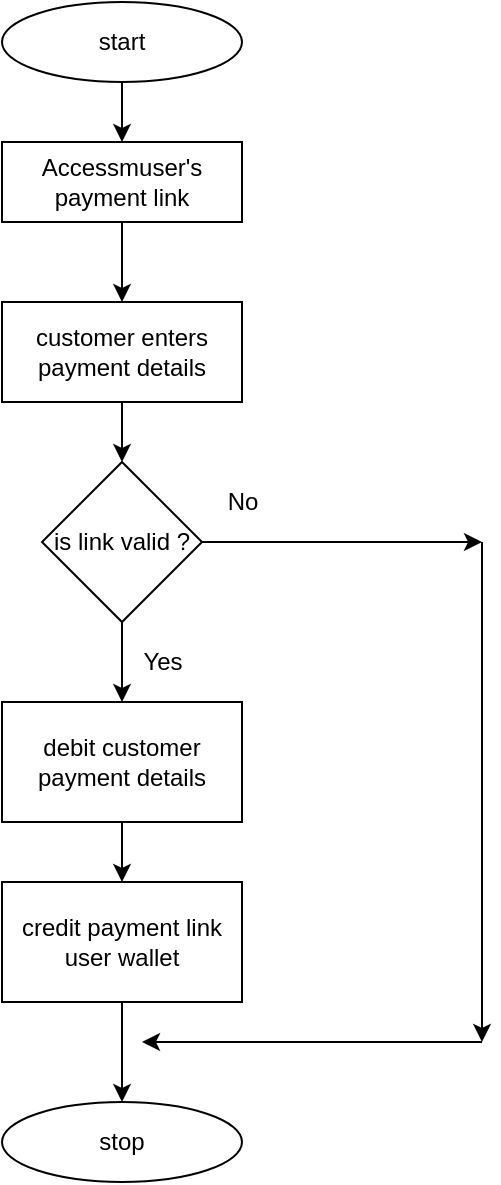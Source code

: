 <mxfile version="18.0.2" type="github">
  <diagram id="1n2VL4TqYTgerGdvk2_B" name="Page-1">
    <mxGraphModel dx="970" dy="662" grid="1" gridSize="10" guides="1" tooltips="1" connect="1" arrows="1" fold="1" page="1" pageScale="1" pageWidth="827" pageHeight="1169" math="0" shadow="0">
      <root>
        <mxCell id="0" />
        <mxCell id="1" parent="0" />
        <mxCell id="20XuZtCm6tKtPf8A1uEs-3" value="" style="edgeStyle=orthogonalEdgeStyle;rounded=0;orthogonalLoop=1;jettySize=auto;html=1;" edge="1" parent="1" source="20XuZtCm6tKtPf8A1uEs-1" target="20XuZtCm6tKtPf8A1uEs-2">
          <mxGeometry relative="1" as="geometry" />
        </mxCell>
        <mxCell id="20XuZtCm6tKtPf8A1uEs-1" value="start" style="ellipse;whiteSpace=wrap;html=1;" vertex="1" parent="1">
          <mxGeometry x="200" y="50" width="120" height="40" as="geometry" />
        </mxCell>
        <mxCell id="20XuZtCm6tKtPf8A1uEs-5" value="" style="edgeStyle=orthogonalEdgeStyle;rounded=0;orthogonalLoop=1;jettySize=auto;html=1;" edge="1" parent="1" source="20XuZtCm6tKtPf8A1uEs-2" target="20XuZtCm6tKtPf8A1uEs-4">
          <mxGeometry relative="1" as="geometry" />
        </mxCell>
        <mxCell id="20XuZtCm6tKtPf8A1uEs-2" value="Accessmuser&#39;s payment link" style="whiteSpace=wrap;html=1;" vertex="1" parent="1">
          <mxGeometry x="200" y="120" width="120" height="40" as="geometry" />
        </mxCell>
        <mxCell id="20XuZtCm6tKtPf8A1uEs-9" value="" style="edgeStyle=orthogonalEdgeStyle;rounded=0;orthogonalLoop=1;jettySize=auto;html=1;" edge="1" parent="1" source="20XuZtCm6tKtPf8A1uEs-4" target="20XuZtCm6tKtPf8A1uEs-8">
          <mxGeometry relative="1" as="geometry" />
        </mxCell>
        <mxCell id="20XuZtCm6tKtPf8A1uEs-4" value="customer enters payment details" style="whiteSpace=wrap;html=1;" vertex="1" parent="1">
          <mxGeometry x="200" y="200" width="120" height="50" as="geometry" />
        </mxCell>
        <mxCell id="20XuZtCm6tKtPf8A1uEs-11" value="" style="edgeStyle=orthogonalEdgeStyle;rounded=0;orthogonalLoop=1;jettySize=auto;html=1;" edge="1" parent="1" source="20XuZtCm6tKtPf8A1uEs-8" target="20XuZtCm6tKtPf8A1uEs-10">
          <mxGeometry relative="1" as="geometry" />
        </mxCell>
        <mxCell id="20XuZtCm6tKtPf8A1uEs-8" value="is link valid ?" style="rhombus;whiteSpace=wrap;html=1;" vertex="1" parent="1">
          <mxGeometry x="220" y="280" width="80" height="80" as="geometry" />
        </mxCell>
        <mxCell id="20XuZtCm6tKtPf8A1uEs-13" value="" style="edgeStyle=orthogonalEdgeStyle;rounded=0;orthogonalLoop=1;jettySize=auto;html=1;" edge="1" parent="1" source="20XuZtCm6tKtPf8A1uEs-10" target="20XuZtCm6tKtPf8A1uEs-12">
          <mxGeometry relative="1" as="geometry" />
        </mxCell>
        <mxCell id="20XuZtCm6tKtPf8A1uEs-10" value="debit customer payment details" style="whiteSpace=wrap;html=1;" vertex="1" parent="1">
          <mxGeometry x="200" y="400" width="120" height="60" as="geometry" />
        </mxCell>
        <mxCell id="20XuZtCm6tKtPf8A1uEs-15" value="" style="edgeStyle=orthogonalEdgeStyle;rounded=0;orthogonalLoop=1;jettySize=auto;html=1;" edge="1" parent="1" source="20XuZtCm6tKtPf8A1uEs-12" target="20XuZtCm6tKtPf8A1uEs-14">
          <mxGeometry relative="1" as="geometry" />
        </mxCell>
        <mxCell id="20XuZtCm6tKtPf8A1uEs-12" value="credit payment link user wallet" style="whiteSpace=wrap;html=1;" vertex="1" parent="1">
          <mxGeometry x="200" y="490" width="120" height="60" as="geometry" />
        </mxCell>
        <mxCell id="20XuZtCm6tKtPf8A1uEs-14" value="stop" style="ellipse;whiteSpace=wrap;html=1;" vertex="1" parent="1">
          <mxGeometry x="200" y="600" width="120" height="40" as="geometry" />
        </mxCell>
        <mxCell id="20XuZtCm6tKtPf8A1uEs-16" value="Yes" style="text;html=1;align=center;verticalAlign=middle;resizable=0;points=[];autosize=1;strokeColor=none;fillColor=none;" vertex="1" parent="1">
          <mxGeometry x="260" y="370" width="40" height="20" as="geometry" />
        </mxCell>
        <mxCell id="20XuZtCm6tKtPf8A1uEs-17" value="" style="endArrow=classic;html=1;rounded=0;exitX=1;exitY=0.5;exitDx=0;exitDy=0;" edge="1" parent="1" source="20XuZtCm6tKtPf8A1uEs-8">
          <mxGeometry width="50" height="50" relative="1" as="geometry">
            <mxPoint x="380" y="500" as="sourcePoint" />
            <mxPoint x="440" y="320" as="targetPoint" />
          </mxGeometry>
        </mxCell>
        <mxCell id="20XuZtCm6tKtPf8A1uEs-18" value="" style="endArrow=classic;html=1;rounded=0;" edge="1" parent="1">
          <mxGeometry width="50" height="50" relative="1" as="geometry">
            <mxPoint x="440" y="320" as="sourcePoint" />
            <mxPoint x="440" y="570" as="targetPoint" />
          </mxGeometry>
        </mxCell>
        <mxCell id="20XuZtCm6tKtPf8A1uEs-19" value="" style="endArrow=classic;html=1;rounded=0;" edge="1" parent="1">
          <mxGeometry width="50" height="50" relative="1" as="geometry">
            <mxPoint x="440" y="570" as="sourcePoint" />
            <mxPoint x="270" y="570" as="targetPoint" />
          </mxGeometry>
        </mxCell>
        <mxCell id="20XuZtCm6tKtPf8A1uEs-20" value="No" style="text;html=1;align=center;verticalAlign=middle;resizable=0;points=[];autosize=1;strokeColor=none;fillColor=none;" vertex="1" parent="1">
          <mxGeometry x="305" y="290" width="30" height="20" as="geometry" />
        </mxCell>
      </root>
    </mxGraphModel>
  </diagram>
</mxfile>
